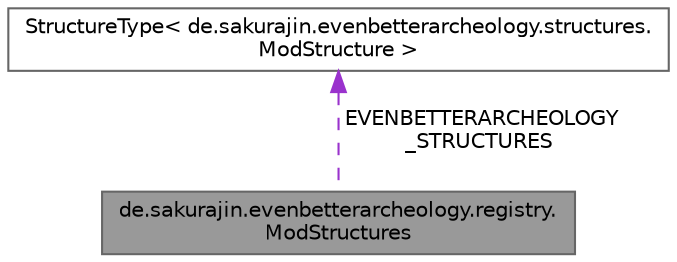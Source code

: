 digraph "de.sakurajin.evenbetterarcheology.registry.ModStructures"
{
 // LATEX_PDF_SIZE
  bgcolor="transparent";
  edge [fontname=Helvetica,fontsize=10,labelfontname=Helvetica,labelfontsize=10];
  node [fontname=Helvetica,fontsize=10,shape=box,height=0.2,width=0.4];
  Node1 [label="de.sakurajin.evenbetterarcheology.registry.\lModStructures",height=0.2,width=0.4,color="gray40", fillcolor="grey60", style="filled", fontcolor="black",tooltip=" "];
  Node2 -> Node1 [dir="back",color="darkorchid3",style="dashed",label=" EVENBETTERARCHEOLOGY\l_STRUCTURES" ];
  Node2 [label="StructureType\< de.sakurajin.evenbetterarcheology.structures.\lModStructure \>",height=0.2,width=0.4,color="gray40", fillcolor="white", style="filled",tooltip=" "];
}
